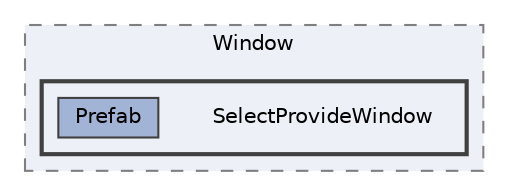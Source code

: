 digraph "202_Lobby_UI/Window/SelectProvideWindow"
{
 // LATEX_PDF_SIZE
  bgcolor="transparent";
  edge [fontname=Helvetica,fontsize=10,labelfontname=Helvetica,labelfontsize=10];
  node [fontname=Helvetica,fontsize=10,shape=box,height=0.2,width=0.4];
  compound=true
  subgraph clusterdir_8d335397832983c235beb927ab15f84e {
    graph [ bgcolor="#edf0f7", pencolor="grey50", label="Window", fontname=Helvetica,fontsize=10 style="filled,dashed", URL="dir_8d335397832983c235beb927ab15f84e.html",tooltip=""]
  subgraph clusterdir_7c8d406abbaf5b4ec373d99e4acf1778 {
    graph [ bgcolor="#edf0f7", pencolor="grey25", label="", fontname=Helvetica,fontsize=10 style="filled,bold", URL="dir_7c8d406abbaf5b4ec373d99e4acf1778.html",tooltip=""]
    dir_7c8d406abbaf5b4ec373d99e4acf1778 [shape=plaintext, label="SelectProvideWindow"];
  dir_df63980d526e99619f0593eed69d9f1a [label="Prefab", fillcolor="#a2b4d6", color="grey25", style="filled", URL="dir_df63980d526e99619f0593eed69d9f1a.html",tooltip=""];
  }
  }
}
